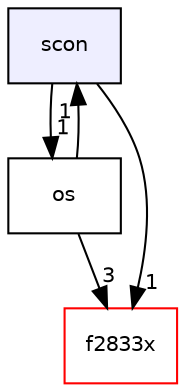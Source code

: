 digraph "scon" {
  compound=true
  node [ fontsize="10", fontname="Helvetica"];
  edge [ labelfontsize="10", labelfontname="Helvetica"];
  dir_04d26b67d1701828a0043dd031b38616 [shape=box, label="scon", style="filled", fillcolor="#eeeeff", pencolor="black", URL="dir_04d26b67d1701828a0043dd031b38616.html"];
  dir_8b7cb6c889a10e2a101a7e90c854ca4d [shape=box label="os" URL="dir_8b7cb6c889a10e2a101a7e90c854ca4d.html"];
  dir_7025d2b2446856d70902cec2b7152006 [shape=box label="f2833x" fillcolor="white" style="filled" color="red" URL="dir_7025d2b2446856d70902cec2b7152006.html"];
  dir_04d26b67d1701828a0043dd031b38616->dir_8b7cb6c889a10e2a101a7e90c854ca4d [headlabel="1", labeldistance=1.5 headhref="dir_000014_000013.html"];
  dir_04d26b67d1701828a0043dd031b38616->dir_7025d2b2446856d70902cec2b7152006 [headlabel="1", labeldistance=1.5 headhref="dir_000014_000004.html"];
  dir_8b7cb6c889a10e2a101a7e90c854ca4d->dir_04d26b67d1701828a0043dd031b38616 [headlabel="1", labeldistance=1.5 headhref="dir_000013_000014.html"];
  dir_8b7cb6c889a10e2a101a7e90c854ca4d->dir_7025d2b2446856d70902cec2b7152006 [headlabel="3", labeldistance=1.5 headhref="dir_000013_000004.html"];
}
